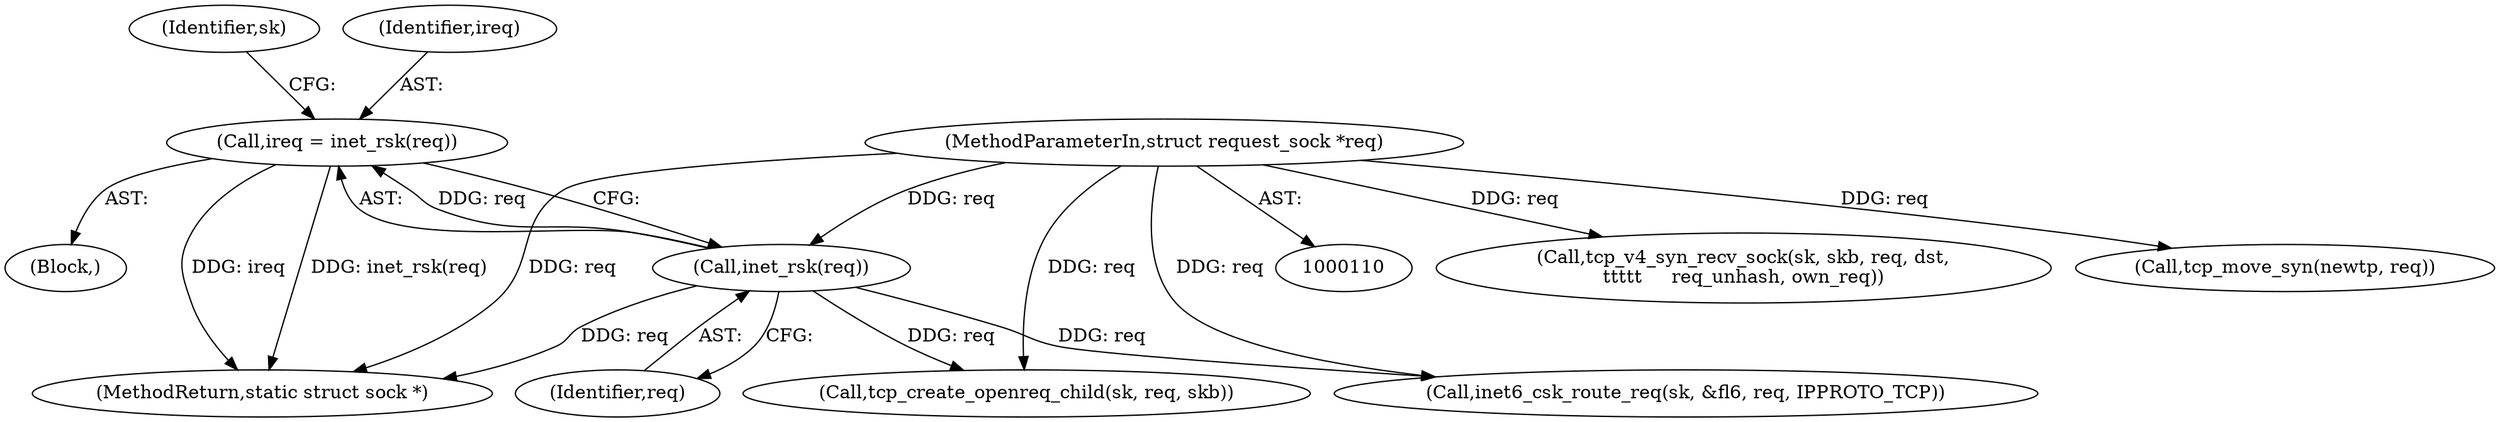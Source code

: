 digraph "0_linux_83eaddab4378db256d00d295bda6ca997cd13a52_0@pointer" {
"1000275" [label="(Call,ireq = inet_rsk(req))"];
"1000277" [label="(Call,inet_rsk(req))"];
"1000113" [label="(MethodParameterIn,struct request_sock *req)"];
"1000278" [label="(Identifier,req)"];
"1000301" [label="(Call,tcp_create_openreq_child(sk, req, skb))"];
"1000281" [label="(Identifier,sk)"];
"1000142" [label="(Call,tcp_v4_syn_recv_sock(sk, skb, req, dst,\n\t\t\t\t\t     req_unhash, own_req))"];
"1000275" [label="(Call,ireq = inet_rsk(req))"];
"1000585" [label="(Call,tcp_move_syn(newtp, req))"];
"1000277" [label="(Call,inet_rsk(req))"];
"1000117" [label="(Block,)"];
"1000113" [label="(MethodParameterIn,struct request_sock *req)"];
"1000276" [label="(Identifier,ireq)"];
"1000289" [label="(Call,inet6_csk_route_req(sk, &fl6, req, IPPROTO_TCP))"];
"1000642" [label="(MethodReturn,static struct sock *)"];
"1000275" -> "1000117"  [label="AST: "];
"1000275" -> "1000277"  [label="CFG: "];
"1000276" -> "1000275"  [label="AST: "];
"1000277" -> "1000275"  [label="AST: "];
"1000281" -> "1000275"  [label="CFG: "];
"1000275" -> "1000642"  [label="DDG: ireq"];
"1000275" -> "1000642"  [label="DDG: inet_rsk(req)"];
"1000277" -> "1000275"  [label="DDG: req"];
"1000277" -> "1000278"  [label="CFG: "];
"1000278" -> "1000277"  [label="AST: "];
"1000277" -> "1000642"  [label="DDG: req"];
"1000113" -> "1000277"  [label="DDG: req"];
"1000277" -> "1000289"  [label="DDG: req"];
"1000277" -> "1000301"  [label="DDG: req"];
"1000113" -> "1000110"  [label="AST: "];
"1000113" -> "1000642"  [label="DDG: req"];
"1000113" -> "1000142"  [label="DDG: req"];
"1000113" -> "1000289"  [label="DDG: req"];
"1000113" -> "1000301"  [label="DDG: req"];
"1000113" -> "1000585"  [label="DDG: req"];
}
